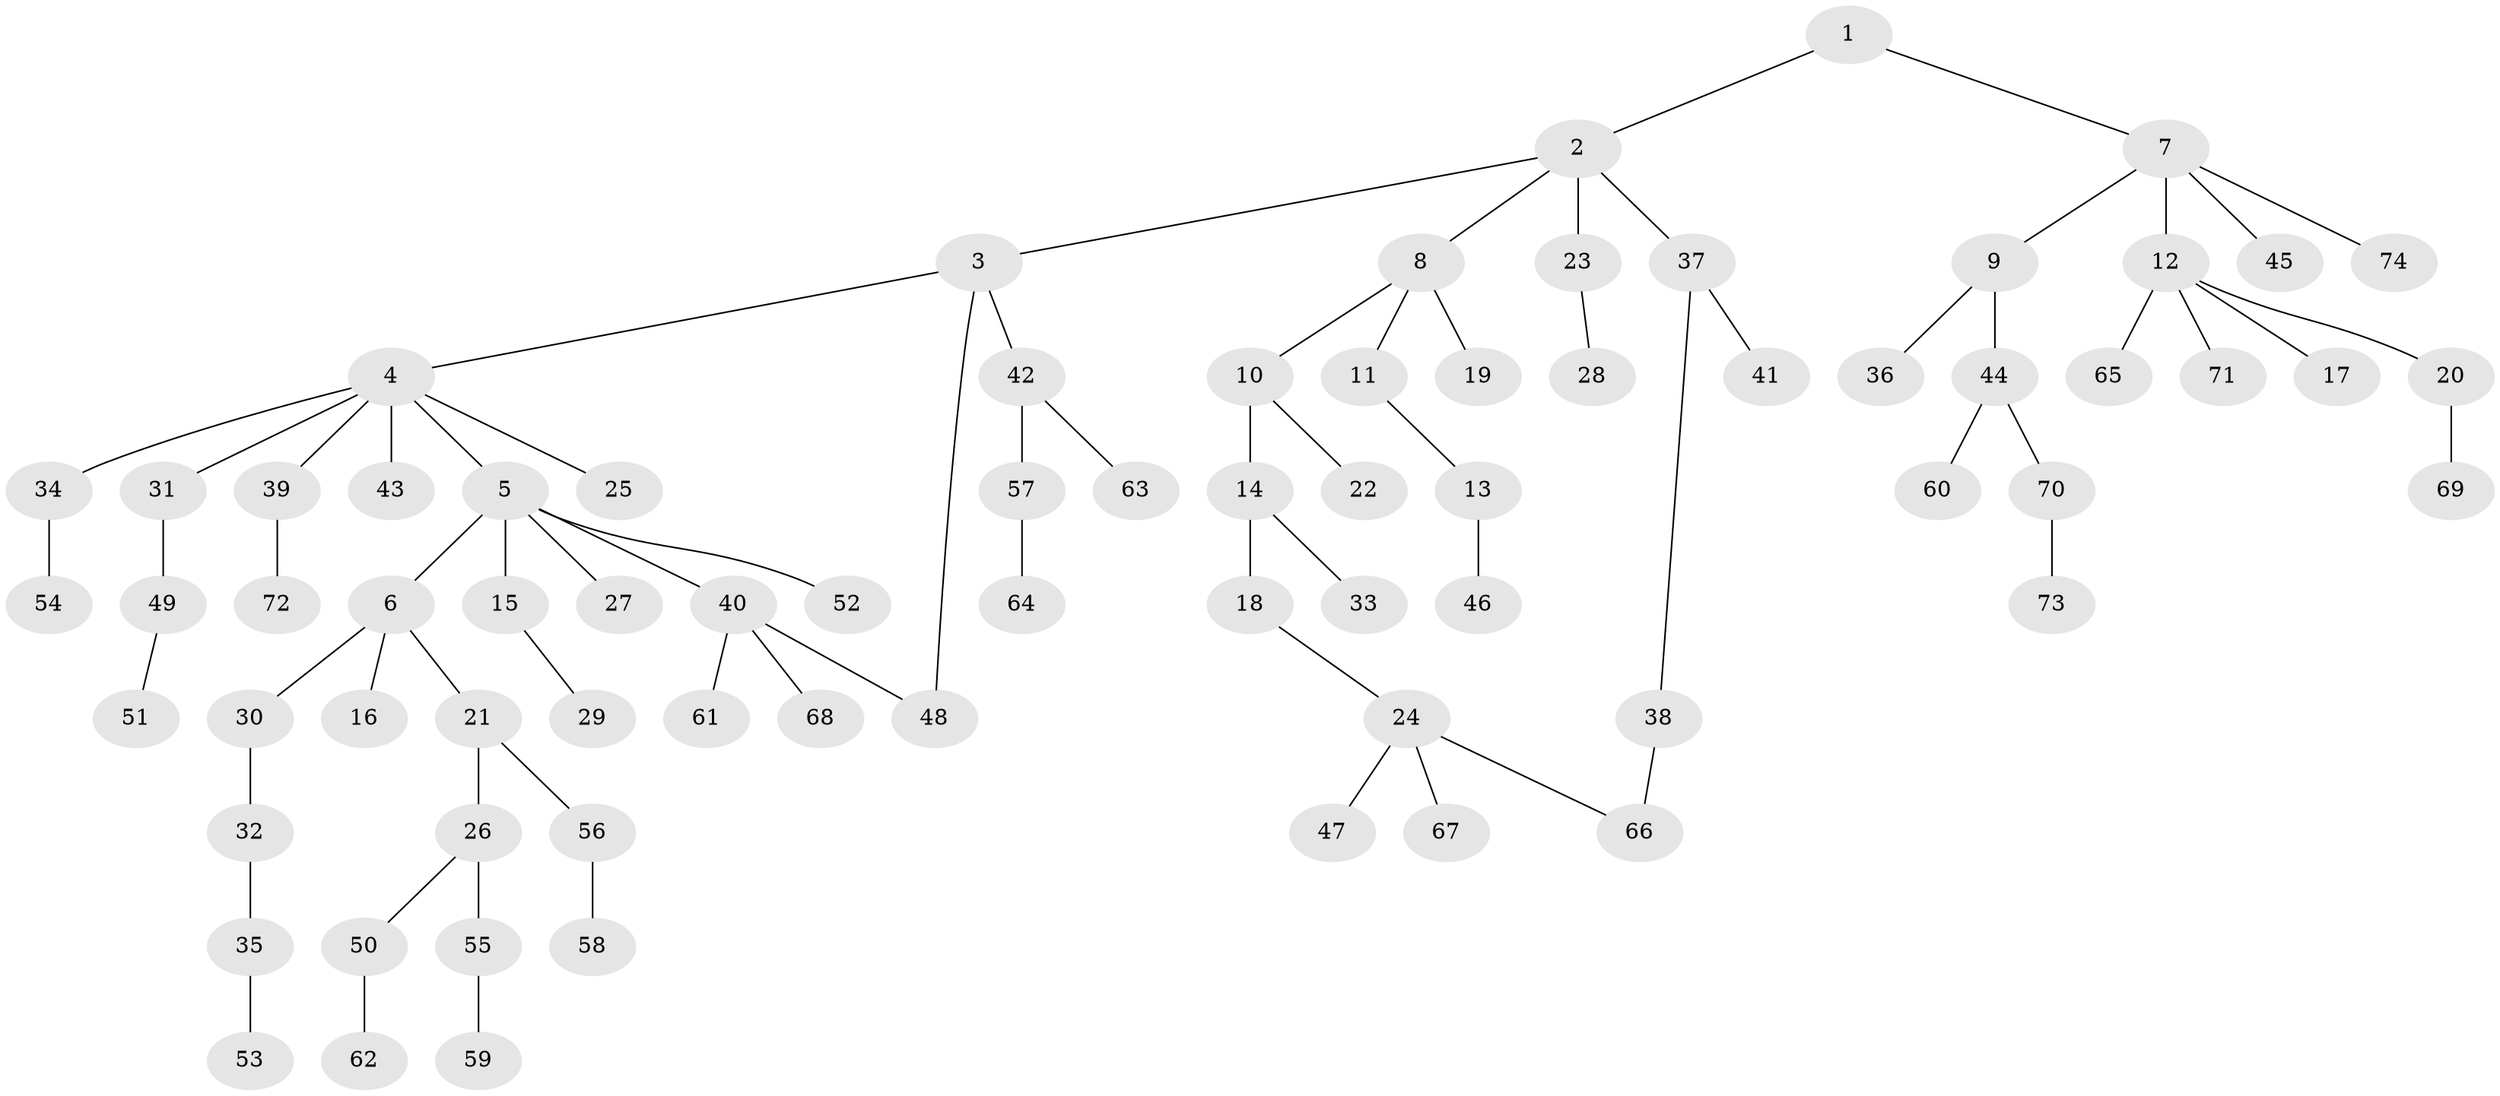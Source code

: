 // Generated by graph-tools (version 1.1) at 2025/13/03/09/25 04:13:30]
// undirected, 74 vertices, 75 edges
graph export_dot {
graph [start="1"]
  node [color=gray90,style=filled];
  1;
  2;
  3;
  4;
  5;
  6;
  7;
  8;
  9;
  10;
  11;
  12;
  13;
  14;
  15;
  16;
  17;
  18;
  19;
  20;
  21;
  22;
  23;
  24;
  25;
  26;
  27;
  28;
  29;
  30;
  31;
  32;
  33;
  34;
  35;
  36;
  37;
  38;
  39;
  40;
  41;
  42;
  43;
  44;
  45;
  46;
  47;
  48;
  49;
  50;
  51;
  52;
  53;
  54;
  55;
  56;
  57;
  58;
  59;
  60;
  61;
  62;
  63;
  64;
  65;
  66;
  67;
  68;
  69;
  70;
  71;
  72;
  73;
  74;
  1 -- 2;
  1 -- 7;
  2 -- 3;
  2 -- 8;
  2 -- 23;
  2 -- 37;
  3 -- 4;
  3 -- 42;
  3 -- 48;
  4 -- 5;
  4 -- 25;
  4 -- 31;
  4 -- 34;
  4 -- 39;
  4 -- 43;
  5 -- 6;
  5 -- 15;
  5 -- 27;
  5 -- 40;
  5 -- 52;
  6 -- 16;
  6 -- 21;
  6 -- 30;
  7 -- 9;
  7 -- 12;
  7 -- 45;
  7 -- 74;
  8 -- 10;
  8 -- 11;
  8 -- 19;
  9 -- 36;
  9 -- 44;
  10 -- 14;
  10 -- 22;
  11 -- 13;
  12 -- 17;
  12 -- 20;
  12 -- 65;
  12 -- 71;
  13 -- 46;
  14 -- 18;
  14 -- 33;
  15 -- 29;
  18 -- 24;
  20 -- 69;
  21 -- 26;
  21 -- 56;
  23 -- 28;
  24 -- 47;
  24 -- 67;
  24 -- 66;
  26 -- 50;
  26 -- 55;
  30 -- 32;
  31 -- 49;
  32 -- 35;
  34 -- 54;
  35 -- 53;
  37 -- 38;
  37 -- 41;
  38 -- 66;
  39 -- 72;
  40 -- 61;
  40 -- 68;
  40 -- 48;
  42 -- 57;
  42 -- 63;
  44 -- 60;
  44 -- 70;
  49 -- 51;
  50 -- 62;
  55 -- 59;
  56 -- 58;
  57 -- 64;
  70 -- 73;
}
